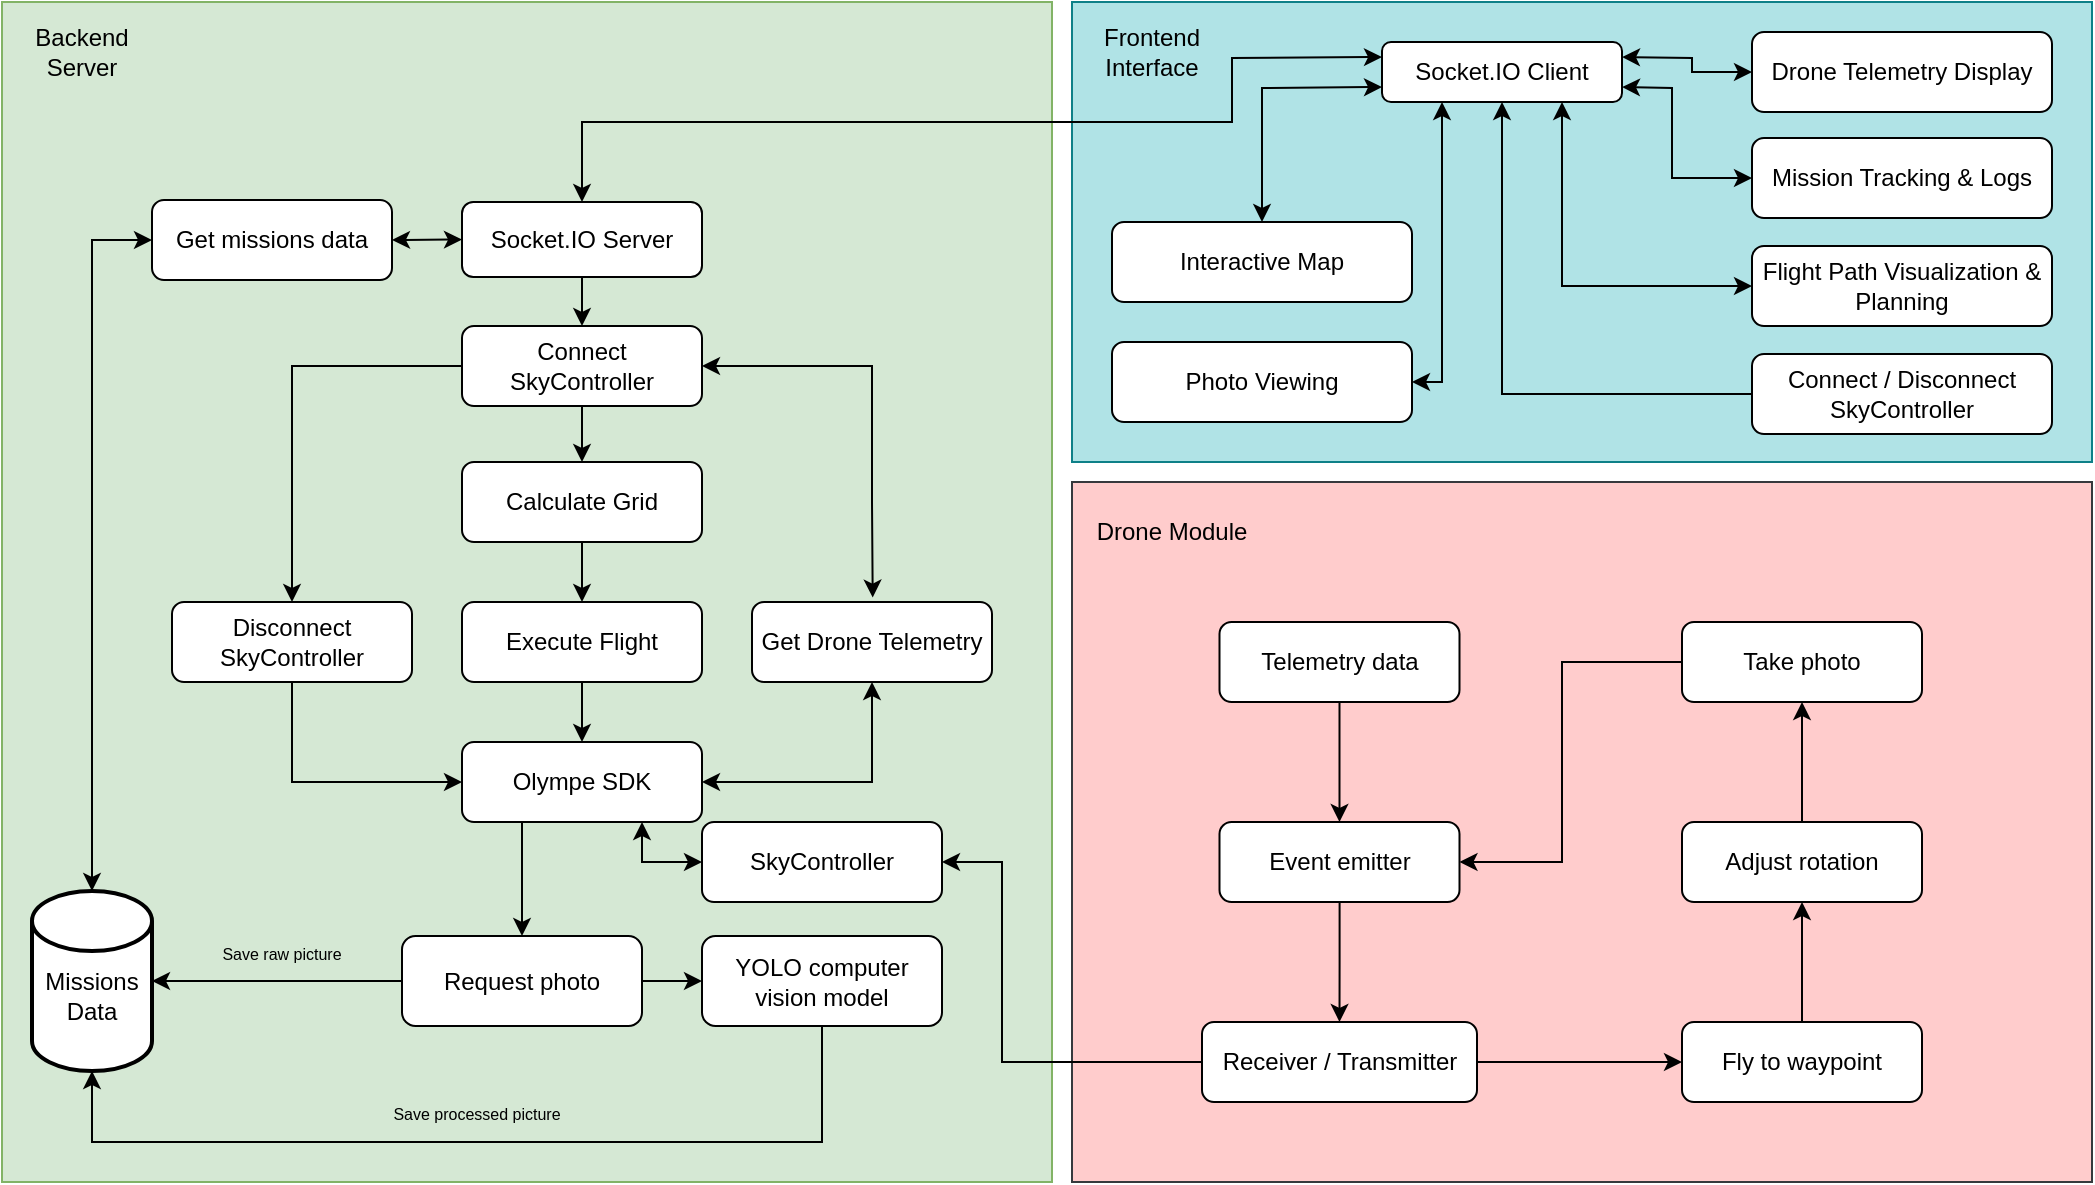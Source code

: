 <mxfile version="27.0.8">
  <diagram name="Page-1" id="rtHeGhFDsM3PxnF-h1l5">
    <mxGraphModel dx="1219" dy="798" grid="1" gridSize="10" guides="1" tooltips="1" connect="1" arrows="1" fold="1" page="1" pageScale="1" pageWidth="850" pageHeight="1100" math="0" shadow="0">
      <root>
        <mxCell id="0" />
        <mxCell id="1" parent="0" />
        <mxCell id="TmPYNQ2tfaqNUfT9FM-9-1" value="" style="rounded=0;whiteSpace=wrap;html=1;fillColor=#b0e3e6;strokeColor=#0e8088;" vertex="1" parent="1">
          <mxGeometry x="765" y="160" width="510" height="230" as="geometry" />
        </mxCell>
        <mxCell id="TmPYNQ2tfaqNUfT9FM-9-2" value="" style="rounded=0;whiteSpace=wrap;html=1;fillColor=#d5e8d4;strokeColor=#82b366;labelBackgroundColor=none;" vertex="1" parent="1">
          <mxGeometry x="230" y="160" width="525" height="590" as="geometry" />
        </mxCell>
        <mxCell id="TmPYNQ2tfaqNUfT9FM-9-3" value="" style="rounded=0;whiteSpace=wrap;html=1;fillColor=#ffcccc;strokeColor=#36393d;" vertex="1" parent="1">
          <mxGeometry x="765" y="400" width="510" height="350" as="geometry" />
        </mxCell>
        <mxCell id="TmPYNQ2tfaqNUfT9FM-9-4" value="Backend Server" style="text;html=1;align=center;verticalAlign=middle;whiteSpace=wrap;rounded=0;" vertex="1" parent="1">
          <mxGeometry x="230" y="160" width="80" height="50" as="geometry" />
        </mxCell>
        <mxCell id="TmPYNQ2tfaqNUfT9FM-9-5" value="Frontend Interface" style="text;html=1;align=center;verticalAlign=middle;whiteSpace=wrap;rounded=0;" vertex="1" parent="1">
          <mxGeometry x="765" y="160" width="80" height="50" as="geometry" />
        </mxCell>
        <mxCell id="TmPYNQ2tfaqNUfT9FM-9-6" value="Drone Module" style="text;html=1;align=center;verticalAlign=middle;whiteSpace=wrap;rounded=0;" vertex="1" parent="1">
          <mxGeometry x="775" y="400" width="80" height="50" as="geometry" />
        </mxCell>
        <mxCell id="TmPYNQ2tfaqNUfT9FM-9-7" value="Socket.IO Client" style="rounded=1;whiteSpace=wrap;html=1;" vertex="1" parent="1">
          <mxGeometry x="920" y="180" width="120" height="30" as="geometry" />
        </mxCell>
        <mxCell id="TmPYNQ2tfaqNUfT9FM-9-8" value="" style="endArrow=classic;startArrow=classic;html=1;rounded=0;exitX=0.5;exitY=0;exitDx=0;exitDy=0;entryX=0;entryY=0.25;entryDx=0;entryDy=0;" edge="1" parent="1" source="TmPYNQ2tfaqNUfT9FM-9-16" target="TmPYNQ2tfaqNUfT9FM-9-7">
          <mxGeometry width="50" height="50" relative="1" as="geometry">
            <mxPoint x="580" y="195" as="sourcePoint" />
            <mxPoint x="685" y="280" as="targetPoint" />
            <Array as="points">
              <mxPoint x="520" y="220" />
              <mxPoint x="715" y="220" />
              <mxPoint x="845" y="220" />
              <mxPoint x="845" y="188" />
            </Array>
          </mxGeometry>
        </mxCell>
        <mxCell id="TmPYNQ2tfaqNUfT9FM-9-9" value="Photo Viewing" style="rounded=1;whiteSpace=wrap;html=1;" vertex="1" parent="1">
          <mxGeometry x="785" y="330" width="150" height="40" as="geometry" />
        </mxCell>
        <mxCell id="TmPYNQ2tfaqNUfT9FM-9-10" value="Mission Tracking &amp;amp; Logs" style="rounded=1;whiteSpace=wrap;html=1;" vertex="1" parent="1">
          <mxGeometry x="1105" y="228" width="150" height="40" as="geometry" />
        </mxCell>
        <mxCell id="TmPYNQ2tfaqNUfT9FM-9-11" value="Drone Telemetry Display" style="rounded=1;whiteSpace=wrap;html=1;" vertex="1" parent="1">
          <mxGeometry x="1105" y="175" width="150" height="40" as="geometry" />
        </mxCell>
        <mxCell id="TmPYNQ2tfaqNUfT9FM-9-12" value="Interactive Map" style="rounded=1;whiteSpace=wrap;html=1;" vertex="1" parent="1">
          <mxGeometry x="785" y="270" width="150" height="40" as="geometry" />
        </mxCell>
        <mxCell id="TmPYNQ2tfaqNUfT9FM-9-13" value="Flight Path Visualization &amp;amp; Planning" style="rounded=1;whiteSpace=wrap;html=1;" vertex="1" parent="1">
          <mxGeometry x="1105" y="282" width="150" height="40" as="geometry" />
        </mxCell>
        <mxCell id="TmPYNQ2tfaqNUfT9FM-9-14" value="SkyController" style="rounded=1;whiteSpace=wrap;html=1;" vertex="1" parent="1">
          <mxGeometry x="580" y="570" width="120" height="40" as="geometry" />
        </mxCell>
        <mxCell id="TmPYNQ2tfaqNUfT9FM-9-15" value="" style="edgeStyle=orthogonalEdgeStyle;rounded=0;orthogonalLoop=1;jettySize=auto;html=1;" edge="1" parent="1" source="TmPYNQ2tfaqNUfT9FM-9-16" target="TmPYNQ2tfaqNUfT9FM-9-57">
          <mxGeometry relative="1" as="geometry" />
        </mxCell>
        <mxCell id="TmPYNQ2tfaqNUfT9FM-9-16" value="Socket.IO Server" style="rounded=1;whiteSpace=wrap;html=1;" vertex="1" parent="1">
          <mxGeometry x="460" y="260" width="120" height="37.5" as="geometry" />
        </mxCell>
        <mxCell id="TmPYNQ2tfaqNUfT9FM-9-17" value="&lt;div&gt;&lt;br&gt;&lt;/div&gt;&lt;div&gt;Missions Data&lt;/div&gt;" style="strokeWidth=2;html=1;shape=mxgraph.flowchart.database;whiteSpace=wrap;rounded=0;strokeColor=default;align=center;verticalAlign=middle;fontFamily=Helvetica;fontSize=12;fontColor=default;fillColor=default;" vertex="1" parent="1">
          <mxGeometry x="245" y="604.5" width="60" height="90" as="geometry" />
        </mxCell>
        <mxCell id="TmPYNQ2tfaqNUfT9FM-9-18" value="Disconnect SkyController" style="rounded=1;whiteSpace=wrap;html=1;strokeColor=default;align=center;verticalAlign=middle;fontFamily=Helvetica;fontSize=12;fontColor=default;fillColor=default;" vertex="1" parent="1">
          <mxGeometry x="315" y="460" width="120" height="40" as="geometry" />
        </mxCell>
        <mxCell id="TmPYNQ2tfaqNUfT9FM-9-19" value="&lt;div&gt;Olympe SDK&lt;/div&gt;" style="rounded=1;whiteSpace=wrap;html=1;strokeColor=default;align=center;verticalAlign=middle;fontFamily=Helvetica;fontSize=12;fontColor=default;fillColor=default;" vertex="1" parent="1">
          <mxGeometry x="460" y="530" width="120" height="40" as="geometry" />
        </mxCell>
        <mxCell id="TmPYNQ2tfaqNUfT9FM-9-20" value="Get Drone Telemetry" style="rounded=1;whiteSpace=wrap;html=1;strokeColor=default;align=center;verticalAlign=middle;fontFamily=Helvetica;fontSize=12;fontColor=default;fillColor=default;" vertex="1" parent="1">
          <mxGeometry x="605" y="460" width="120" height="40" as="geometry" />
        </mxCell>
        <mxCell id="TmPYNQ2tfaqNUfT9FM-9-21" value="" style="edgeStyle=orthogonalEdgeStyle;rounded=0;orthogonalLoop=1;jettySize=auto;html=1;fontFamily=Helvetica;fontSize=12;fontColor=default;" edge="1" parent="1" source="TmPYNQ2tfaqNUfT9FM-9-22" target="TmPYNQ2tfaqNUfT9FM-9-23">
          <mxGeometry relative="1" as="geometry" />
        </mxCell>
        <mxCell id="TmPYNQ2tfaqNUfT9FM-9-22" value="Calculate Grid" style="rounded=1;whiteSpace=wrap;html=1;strokeColor=default;align=center;verticalAlign=middle;fontFamily=Helvetica;fontSize=12;fontColor=default;fillColor=default;" vertex="1" parent="1">
          <mxGeometry x="460" y="390" width="120" height="40" as="geometry" />
        </mxCell>
        <mxCell id="TmPYNQ2tfaqNUfT9FM-9-23" value="Execute Flight" style="rounded=1;whiteSpace=wrap;html=1;strokeColor=default;align=center;verticalAlign=middle;fontFamily=Helvetica;fontSize=12;fontColor=default;fillColor=default;" vertex="1" parent="1">
          <mxGeometry x="460" y="460" width="120" height="40" as="geometry" />
        </mxCell>
        <mxCell id="TmPYNQ2tfaqNUfT9FM-9-24" value="" style="endArrow=classic;startArrow=classic;html=1;rounded=0;fontFamily=Helvetica;fontSize=12;fontColor=default;exitX=0.5;exitY=1;exitDx=0;exitDy=0;entryX=1;entryY=0.5;entryDx=0;entryDy=0;" edge="1" parent="1" source="TmPYNQ2tfaqNUfT9FM-9-20" target="TmPYNQ2tfaqNUfT9FM-9-19">
          <mxGeometry width="50" height="50" relative="1" as="geometry">
            <mxPoint x="825" y="490" as="sourcePoint" />
            <mxPoint x="875" y="440" as="targetPoint" />
            <Array as="points">
              <mxPoint x="665" y="520" />
              <mxPoint x="665" y="550" />
            </Array>
          </mxGeometry>
        </mxCell>
        <mxCell id="TmPYNQ2tfaqNUfT9FM-9-73" value="" style="edgeStyle=orthogonalEdgeStyle;rounded=0;orthogonalLoop=1;jettySize=auto;html=1;" edge="1" parent="1" source="TmPYNQ2tfaqNUfT9FM-9-26" target="TmPYNQ2tfaqNUfT9FM-9-28">
          <mxGeometry relative="1" as="geometry" />
        </mxCell>
        <mxCell id="TmPYNQ2tfaqNUfT9FM-9-26" value="Fly to waypoint" style="rounded=1;whiteSpace=wrap;html=1;strokeColor=default;align=center;verticalAlign=middle;fontFamily=Helvetica;fontSize=12;fontColor=default;fillColor=default;" vertex="1" parent="1">
          <mxGeometry x="1070" y="670" width="120" height="40" as="geometry" />
        </mxCell>
        <mxCell id="TmPYNQ2tfaqNUfT9FM-9-74" value="" style="edgeStyle=orthogonalEdgeStyle;rounded=0;orthogonalLoop=1;jettySize=auto;html=1;" edge="1" parent="1" source="TmPYNQ2tfaqNUfT9FM-9-28" target="TmPYNQ2tfaqNUfT9FM-9-30">
          <mxGeometry relative="1" as="geometry" />
        </mxCell>
        <mxCell id="TmPYNQ2tfaqNUfT9FM-9-28" value="Adjust rotation" style="rounded=1;whiteSpace=wrap;html=1;strokeColor=default;align=center;verticalAlign=middle;fontFamily=Helvetica;fontSize=12;fontColor=default;fillColor=default;" vertex="1" parent="1">
          <mxGeometry x="1070" y="570" width="120" height="40" as="geometry" />
        </mxCell>
        <mxCell id="TmPYNQ2tfaqNUfT9FM-9-30" value="Take photo" style="rounded=1;whiteSpace=wrap;html=1;strokeColor=default;align=center;verticalAlign=middle;fontFamily=Helvetica;fontSize=12;fontColor=default;fillColor=default;" vertex="1" parent="1">
          <mxGeometry x="1070" y="470" width="120" height="40" as="geometry" />
        </mxCell>
        <mxCell id="TmPYNQ2tfaqNUfT9FM-9-71" value="" style="edgeStyle=orthogonalEdgeStyle;rounded=0;orthogonalLoop=1;jettySize=auto;html=1;" edge="1" parent="1" source="TmPYNQ2tfaqNUfT9FM-9-31" target="TmPYNQ2tfaqNUfT9FM-9-48">
          <mxGeometry relative="1" as="geometry" />
        </mxCell>
        <mxCell id="TmPYNQ2tfaqNUfT9FM-9-31" value="Event emitter" style="rounded=1;whiteSpace=wrap;html=1;strokeColor=default;align=center;verticalAlign=middle;fontFamily=Helvetica;fontSize=12;fontColor=default;fillColor=default;" vertex="1" parent="1">
          <mxGeometry x="838.75" y="570" width="120" height="40" as="geometry" />
        </mxCell>
        <mxCell id="TmPYNQ2tfaqNUfT9FM-9-32" value="" style="edgeStyle=orthogonalEdgeStyle;rounded=0;orthogonalLoop=1;jettySize=auto;html=1;fontFamily=Helvetica;fontSize=12;fontColor=default;" edge="1" parent="1" source="TmPYNQ2tfaqNUfT9FM-9-34" target="TmPYNQ2tfaqNUfT9FM-9-36">
          <mxGeometry relative="1" as="geometry" />
        </mxCell>
        <mxCell id="TmPYNQ2tfaqNUfT9FM-9-33" value="" style="edgeStyle=orthogonalEdgeStyle;rounded=0;orthogonalLoop=1;jettySize=auto;html=1;entryX=1;entryY=0.5;entryDx=0;entryDy=0;entryPerimeter=0;" edge="1" parent="1" source="TmPYNQ2tfaqNUfT9FM-9-34" target="TmPYNQ2tfaqNUfT9FM-9-17">
          <mxGeometry relative="1" as="geometry">
            <Array as="points">
              <mxPoint x="390" y="650" />
              <mxPoint x="390" y="650" />
            </Array>
          </mxGeometry>
        </mxCell>
        <mxCell id="TmPYNQ2tfaqNUfT9FM-9-34" value="Request photo" style="rounded=1;whiteSpace=wrap;html=1;strokeColor=default;align=center;verticalAlign=middle;fontFamily=Helvetica;fontSize=12;fontColor=default;fillColor=default;" vertex="1" parent="1">
          <mxGeometry x="430" y="627" width="120" height="45" as="geometry" />
        </mxCell>
        <mxCell id="TmPYNQ2tfaqNUfT9FM-9-35" value="" style="endArrow=classic;html=1;rounded=0;fontFamily=Helvetica;fontSize=12;fontColor=default;exitX=0.25;exitY=1;exitDx=0;exitDy=0;entryX=0.5;entryY=0;entryDx=0;entryDy=0;" edge="1" parent="1" source="TmPYNQ2tfaqNUfT9FM-9-19" target="TmPYNQ2tfaqNUfT9FM-9-34">
          <mxGeometry width="50" height="50" relative="1" as="geometry">
            <mxPoint x="825" y="680" as="sourcePoint" />
            <mxPoint x="875" y="630" as="targetPoint" />
            <Array as="points">
              <mxPoint x="490" y="600" />
            </Array>
          </mxGeometry>
        </mxCell>
        <mxCell id="TmPYNQ2tfaqNUfT9FM-9-36" value="YOLO computer vision model" style="rounded=1;whiteSpace=wrap;html=1;strokeColor=default;align=center;verticalAlign=middle;fontFamily=Helvetica;fontSize=12;fontColor=default;fillColor=default;" vertex="1" parent="1">
          <mxGeometry x="580" y="627" width="120" height="45" as="geometry" />
        </mxCell>
        <mxCell id="TmPYNQ2tfaqNUfT9FM-9-38" value="&lt;div style=&quot;line-height: 60%;&quot;&gt;&lt;font style=&quot;font-size: 8px; line-height: 60%;&quot;&gt;Save raw picture&lt;/font&gt;&lt;/div&gt;" style="text;html=1;align=center;verticalAlign=middle;whiteSpace=wrap;rounded=0;fontFamily=Helvetica;fontSize=12;fontColor=default;" vertex="1" parent="1">
          <mxGeometry x="330" y="620" width="80" height="30" as="geometry" />
        </mxCell>
        <mxCell id="TmPYNQ2tfaqNUfT9FM-9-39" value="&lt;div style=&quot;line-height: 60%;&quot;&gt;&lt;div&gt;&lt;font style=&quot;font-size: 8px; line-height: 60%;&quot;&gt;Save processed picture&lt;/font&gt;&lt;/div&gt;&lt;/div&gt;" style="text;html=1;align=center;verticalAlign=middle;whiteSpace=wrap;rounded=0;fontFamily=Helvetica;fontSize=12;fontColor=default;" vertex="1" parent="1">
          <mxGeometry x="415" y="700" width="105" height="30" as="geometry" />
        </mxCell>
        <mxCell id="TmPYNQ2tfaqNUfT9FM-9-40" value="Get missions data" style="rounded=1;whiteSpace=wrap;html=1;strokeColor=default;align=center;verticalAlign=middle;fontFamily=Helvetica;fontSize=12;fontColor=default;fillColor=default;" vertex="1" parent="1">
          <mxGeometry x="305" y="259" width="120" height="40" as="geometry" />
        </mxCell>
        <mxCell id="TmPYNQ2tfaqNUfT9FM-9-41" value="" style="endArrow=classic;startArrow=classic;html=1;rounded=0;fontFamily=Helvetica;fontSize=12;fontColor=default;entryX=0;entryY=0.5;entryDx=0;entryDy=0;exitX=0.5;exitY=0;exitDx=0;exitDy=0;exitPerimeter=0;" edge="1" parent="1" source="TmPYNQ2tfaqNUfT9FM-9-17" target="TmPYNQ2tfaqNUfT9FM-9-40">
          <mxGeometry width="50" height="50" relative="1" as="geometry">
            <mxPoint x="785" y="490" as="sourcePoint" />
            <mxPoint x="835" y="440" as="targetPoint" />
            <Array as="points">
              <mxPoint x="275" y="279" />
            </Array>
          </mxGeometry>
        </mxCell>
        <mxCell id="TmPYNQ2tfaqNUfT9FM-9-42" value="" style="endArrow=classic;startArrow=classic;html=1;rounded=0;fontFamily=Helvetica;fontSize=12;fontColor=default;exitX=1;exitY=0.5;exitDx=0;exitDy=0;entryX=0;entryY=0.5;entryDx=0;entryDy=0;" edge="1" parent="1" source="TmPYNQ2tfaqNUfT9FM-9-40" target="TmPYNQ2tfaqNUfT9FM-9-16">
          <mxGeometry width="50" height="50" relative="1" as="geometry">
            <mxPoint x="785" y="490" as="sourcePoint" />
            <mxPoint x="835" y="440" as="targetPoint" />
            <Array as="points" />
          </mxGeometry>
        </mxCell>
        <mxCell id="TmPYNQ2tfaqNUfT9FM-9-43" value="" style="endArrow=classic;startArrow=classic;html=1;rounded=0;fontFamily=Helvetica;fontSize=12;fontColor=default;exitX=0.5;exitY=0;exitDx=0;exitDy=0;entryX=0;entryY=0.75;entryDx=0;entryDy=0;" edge="1" parent="1" source="TmPYNQ2tfaqNUfT9FM-9-12" target="TmPYNQ2tfaqNUfT9FM-9-7">
          <mxGeometry width="50" height="50" relative="1" as="geometry">
            <mxPoint x="785" y="490" as="sourcePoint" />
            <mxPoint x="835" y="440" as="targetPoint" />
            <Array as="points">
              <mxPoint x="860" y="250" />
              <mxPoint x="860" y="203" />
            </Array>
          </mxGeometry>
        </mxCell>
        <mxCell id="TmPYNQ2tfaqNUfT9FM-9-44" value="" style="endArrow=classic;startArrow=classic;html=1;rounded=0;fontFamily=Helvetica;fontSize=12;fontColor=default;exitX=1;exitY=0.75;exitDx=0;exitDy=0;entryX=0;entryY=0.5;entryDx=0;entryDy=0;" edge="1" parent="1" source="TmPYNQ2tfaqNUfT9FM-9-7" target="TmPYNQ2tfaqNUfT9FM-9-10">
          <mxGeometry width="50" height="50" relative="1" as="geometry">
            <mxPoint x="1050" y="205" as="sourcePoint" />
            <mxPoint x="1095" y="205" as="targetPoint" />
            <Array as="points">
              <mxPoint x="1065" y="203" />
              <mxPoint x="1065" y="248" />
            </Array>
          </mxGeometry>
        </mxCell>
        <mxCell id="TmPYNQ2tfaqNUfT9FM-9-45" value="" style="endArrow=classic;startArrow=classic;html=1;rounded=0;fontFamily=Helvetica;fontSize=12;fontColor=default;exitX=0.75;exitY=1;exitDx=0;exitDy=0;entryX=0;entryY=0.5;entryDx=0;entryDy=0;" edge="1" parent="1" source="TmPYNQ2tfaqNUfT9FM-9-7" target="TmPYNQ2tfaqNUfT9FM-9-13">
          <mxGeometry width="50" height="50" relative="1" as="geometry">
            <mxPoint x="1020" y="220" as="sourcePoint" />
            <mxPoint x="1095" y="257" as="targetPoint" />
            <Array as="points">
              <mxPoint x="1010" y="302" />
            </Array>
          </mxGeometry>
        </mxCell>
        <mxCell id="TmPYNQ2tfaqNUfT9FM-9-46" value="" style="endArrow=classic;startArrow=classic;html=1;rounded=0;fontFamily=Helvetica;fontSize=12;fontColor=default;exitX=1;exitY=0.5;exitDx=0;exitDy=0;entryX=0.25;entryY=1;entryDx=0;entryDy=0;" edge="1" parent="1" source="TmPYNQ2tfaqNUfT9FM-9-9" target="TmPYNQ2tfaqNUfT9FM-9-7">
          <mxGeometry width="50" height="50" relative="1" as="geometry">
            <mxPoint x="785" y="490" as="sourcePoint" />
            <mxPoint x="835" y="440" as="targetPoint" />
            <Array as="points">
              <mxPoint x="950" y="350" />
            </Array>
          </mxGeometry>
        </mxCell>
        <mxCell id="TmPYNQ2tfaqNUfT9FM-9-76" value="" style="edgeStyle=orthogonalEdgeStyle;rounded=0;orthogonalLoop=1;jettySize=auto;html=1;" edge="1" parent="1" source="TmPYNQ2tfaqNUfT9FM-9-47" target="TmPYNQ2tfaqNUfT9FM-9-31">
          <mxGeometry relative="1" as="geometry" />
        </mxCell>
        <mxCell id="TmPYNQ2tfaqNUfT9FM-9-47" value="Telemetry data" style="rounded=1;whiteSpace=wrap;html=1;strokeColor=default;align=center;verticalAlign=middle;fontFamily=Helvetica;fontSize=12;fontColor=default;fillColor=default;" vertex="1" parent="1">
          <mxGeometry x="838.75" y="470" width="120" height="40" as="geometry" />
        </mxCell>
        <mxCell id="TmPYNQ2tfaqNUfT9FM-9-48" value="Receiver / Transmitter" style="rounded=1;whiteSpace=wrap;html=1;strokeColor=default;align=center;verticalAlign=middle;fontFamily=Helvetica;fontSize=12;fontColor=default;fillColor=default;" vertex="1" parent="1">
          <mxGeometry x="830" y="670" width="137.5" height="40" as="geometry" />
        </mxCell>
        <mxCell id="TmPYNQ2tfaqNUfT9FM-9-51" value="" style="endArrow=classic;startArrow=classic;html=1;rounded=0;exitX=0.75;exitY=1;exitDx=0;exitDy=0;entryX=0;entryY=0.5;entryDx=0;entryDy=0;" edge="1" parent="1" source="TmPYNQ2tfaqNUfT9FM-9-19" target="TmPYNQ2tfaqNUfT9FM-9-14">
          <mxGeometry width="50" height="50" relative="1" as="geometry">
            <mxPoint x="705" y="410" as="sourcePoint" />
            <mxPoint x="755" y="360" as="targetPoint" />
            <Array as="points">
              <mxPoint x="550" y="590" />
            </Array>
          </mxGeometry>
        </mxCell>
        <mxCell id="TmPYNQ2tfaqNUfT9FM-9-52" value="Connect / Disconnect SkyController" style="rounded=1;whiteSpace=wrap;html=1;" vertex="1" parent="1">
          <mxGeometry x="1105" y="336" width="150" height="40" as="geometry" />
        </mxCell>
        <mxCell id="TmPYNQ2tfaqNUfT9FM-9-53" value="" style="endArrow=classic;html=1;rounded=0;exitX=0;exitY=0.5;exitDx=0;exitDy=0;entryX=0.5;entryY=1;entryDx=0;entryDy=0;" edge="1" parent="1" source="TmPYNQ2tfaqNUfT9FM-9-52" target="TmPYNQ2tfaqNUfT9FM-9-7">
          <mxGeometry width="50" height="50" relative="1" as="geometry">
            <mxPoint x="775" y="410" as="sourcePoint" />
            <mxPoint x="825" y="360" as="targetPoint" />
            <Array as="points">
              <mxPoint x="980" y="356" />
            </Array>
          </mxGeometry>
        </mxCell>
        <mxCell id="TmPYNQ2tfaqNUfT9FM-9-54" value="" style="endArrow=classic;startArrow=classic;html=1;rounded=0;exitX=0;exitY=0.5;exitDx=0;exitDy=0;entryX=1;entryY=0.25;entryDx=0;entryDy=0;" edge="1" parent="1" source="TmPYNQ2tfaqNUfT9FM-9-11" target="TmPYNQ2tfaqNUfT9FM-9-7">
          <mxGeometry width="50" height="50" relative="1" as="geometry">
            <mxPoint x="835" y="520" as="sourcePoint" />
            <mxPoint x="885" y="470" as="targetPoint" />
            <Array as="points">
              <mxPoint x="1075" y="195" />
              <mxPoint x="1075" y="188" />
            </Array>
          </mxGeometry>
        </mxCell>
        <mxCell id="TmPYNQ2tfaqNUfT9FM-9-55" value="" style="endArrow=classic;html=1;rounded=0;exitX=0.5;exitY=1;exitDx=0;exitDy=0;entryX=0;entryY=0.5;entryDx=0;entryDy=0;" edge="1" parent="1" source="TmPYNQ2tfaqNUfT9FM-9-18" target="TmPYNQ2tfaqNUfT9FM-9-19">
          <mxGeometry width="50" height="50" relative="1" as="geometry">
            <mxPoint x="555" y="490" as="sourcePoint" />
            <mxPoint x="605" y="440" as="targetPoint" />
            <Array as="points">
              <mxPoint x="375" y="550" />
            </Array>
          </mxGeometry>
        </mxCell>
        <mxCell id="TmPYNQ2tfaqNUfT9FM-9-56" value="" style="endArrow=classic;html=1;rounded=0;exitX=0.5;exitY=1;exitDx=0;exitDy=0;entryX=0.5;entryY=0;entryDx=0;entryDy=0;" edge="1" parent="1" source="TmPYNQ2tfaqNUfT9FM-9-23" target="TmPYNQ2tfaqNUfT9FM-9-19">
          <mxGeometry width="50" height="50" relative="1" as="geometry">
            <mxPoint x="585" y="490" as="sourcePoint" />
            <mxPoint x="635" y="440" as="targetPoint" />
            <Array as="points">
              <mxPoint x="520" y="500" />
            </Array>
          </mxGeometry>
        </mxCell>
        <mxCell id="TmPYNQ2tfaqNUfT9FM-9-57" value="Connect SkyController" style="rounded=1;whiteSpace=wrap;html=1;strokeColor=default;align=center;verticalAlign=middle;fontFamily=Helvetica;fontSize=12;fontColor=default;fillColor=default;" vertex="1" parent="1">
          <mxGeometry x="460" y="322" width="120" height="40" as="geometry" />
        </mxCell>
        <mxCell id="TmPYNQ2tfaqNUfT9FM-9-58" value="" style="endArrow=classic;html=1;rounded=0;exitX=0.5;exitY=1;exitDx=0;exitDy=0;entryX=0.5;entryY=0;entryDx=0;entryDy=0;" edge="1" parent="1" source="TmPYNQ2tfaqNUfT9FM-9-57" target="TmPYNQ2tfaqNUfT9FM-9-22">
          <mxGeometry width="50" height="50" relative="1" as="geometry">
            <mxPoint x="525" y="490" as="sourcePoint" />
            <mxPoint x="575" y="440" as="targetPoint" />
            <Array as="points" />
          </mxGeometry>
        </mxCell>
        <mxCell id="TmPYNQ2tfaqNUfT9FM-9-59" value="" style="endArrow=classic;html=1;rounded=0;exitX=0;exitY=0.5;exitDx=0;exitDy=0;entryX=0.5;entryY=0;entryDx=0;entryDy=0;" edge="1" parent="1" source="TmPYNQ2tfaqNUfT9FM-9-57" target="TmPYNQ2tfaqNUfT9FM-9-18">
          <mxGeometry width="50" height="50" relative="1" as="geometry">
            <mxPoint x="525" y="490" as="sourcePoint" />
            <mxPoint x="575" y="440" as="targetPoint" />
            <Array as="points">
              <mxPoint x="375" y="342" />
            </Array>
          </mxGeometry>
        </mxCell>
        <mxCell id="TmPYNQ2tfaqNUfT9FM-9-60" value="" style="endArrow=classic;startArrow=classic;html=1;rounded=0;exitX=1;exitY=0.5;exitDx=0;exitDy=0;entryX=0.503;entryY=-0.055;entryDx=0;entryDy=0;entryPerimeter=0;" edge="1" parent="1" source="TmPYNQ2tfaqNUfT9FM-9-57" target="TmPYNQ2tfaqNUfT9FM-9-20">
          <mxGeometry width="50" height="50" relative="1" as="geometry">
            <mxPoint x="605" y="450" as="sourcePoint" />
            <mxPoint x="655" y="400" as="targetPoint" />
            <Array as="points">
              <mxPoint x="665" y="342" />
              <mxPoint x="665" y="410" />
            </Array>
          </mxGeometry>
        </mxCell>
        <mxCell id="TmPYNQ2tfaqNUfT9FM-9-63" value="" style="endArrow=classic;html=1;rounded=0;exitX=0.5;exitY=1;exitDx=0;exitDy=0;entryX=0.5;entryY=1;entryDx=0;entryDy=0;entryPerimeter=0;" edge="1" parent="1" source="TmPYNQ2tfaqNUfT9FM-9-36" target="TmPYNQ2tfaqNUfT9FM-9-17">
          <mxGeometry width="50" height="50" relative="1" as="geometry">
            <mxPoint x="720" y="520" as="sourcePoint" />
            <mxPoint x="770" y="470" as="targetPoint" />
            <Array as="points">
              <mxPoint x="640" y="730" />
              <mxPoint x="275" y="730" />
            </Array>
          </mxGeometry>
        </mxCell>
        <mxCell id="TmPYNQ2tfaqNUfT9FM-9-64" value="" style="endArrow=classic;html=1;rounded=0;exitX=0;exitY=0.5;exitDx=0;exitDy=0;entryX=1;entryY=0.5;entryDx=0;entryDy=0;" edge="1" parent="1" source="TmPYNQ2tfaqNUfT9FM-9-48" target="TmPYNQ2tfaqNUfT9FM-9-14">
          <mxGeometry width="50" height="50" relative="1" as="geometry">
            <mxPoint x="940" y="660" as="sourcePoint" />
            <mxPoint x="990" y="610" as="targetPoint" />
            <Array as="points">
              <mxPoint x="740" y="690" />
              <mxPoint x="730" y="690" />
              <mxPoint x="730" y="590" />
            </Array>
          </mxGeometry>
        </mxCell>
        <mxCell id="TmPYNQ2tfaqNUfT9FM-9-72" value="" style="endArrow=classic;html=1;rounded=0;exitX=1;exitY=0.5;exitDx=0;exitDy=0;entryX=0;entryY=0.5;entryDx=0;entryDy=0;" edge="1" parent="1" source="TmPYNQ2tfaqNUfT9FM-9-48" target="TmPYNQ2tfaqNUfT9FM-9-26">
          <mxGeometry width="50" height="50" relative="1" as="geometry">
            <mxPoint x="920" y="570" as="sourcePoint" />
            <mxPoint x="970" y="520" as="targetPoint" />
          </mxGeometry>
        </mxCell>
        <mxCell id="TmPYNQ2tfaqNUfT9FM-9-75" value="" style="endArrow=classic;html=1;rounded=0;exitX=0;exitY=0.5;exitDx=0;exitDy=0;entryX=1;entryY=0.5;entryDx=0;entryDy=0;" edge="1" parent="1" source="TmPYNQ2tfaqNUfT9FM-9-30" target="TmPYNQ2tfaqNUfT9FM-9-31">
          <mxGeometry width="50" height="50" relative="1" as="geometry">
            <mxPoint x="920" y="570" as="sourcePoint" />
            <mxPoint x="970" y="520" as="targetPoint" />
            <Array as="points">
              <mxPoint x="1010" y="490" />
              <mxPoint x="1010" y="590" />
            </Array>
          </mxGeometry>
        </mxCell>
      </root>
    </mxGraphModel>
  </diagram>
</mxfile>
